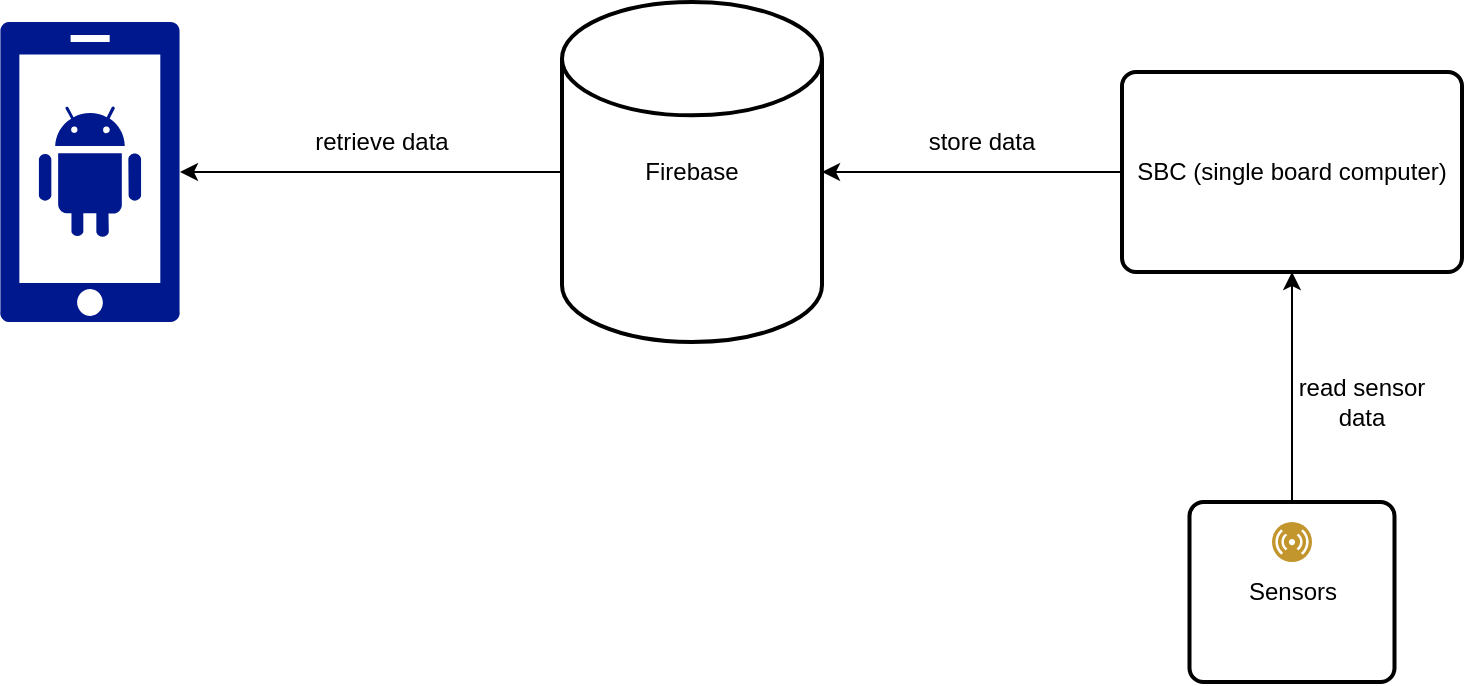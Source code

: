 <mxfile version="12.8.1" type="google"><diagram id="C5RBs43oDa-KdzZeNtuy" name="Page-1"><mxGraphModel dx="1422" dy="552" grid="1" gridSize="10" guides="1" tooltips="1" connect="1" arrows="1" fold="1" page="1" pageScale="1" pageWidth="827" pageHeight="1169" math="0" shadow="0"><root><mxCell id="WIyWlLk6GJQsqaUBKTNV-0"/><mxCell id="WIyWlLk6GJQsqaUBKTNV-1" parent="WIyWlLk6GJQsqaUBKTNV-0"/><mxCell id="ndVDwtP1kHp5aTQ__Zcq-12" value="" style="aspect=fixed;pointerEvents=1;shadow=0;dashed=0;html=1;strokeColor=none;labelPosition=center;verticalLabelPosition=bottom;verticalAlign=top;align=center;fillColor=#00188D;shape=mxgraph.mscae.enterprise.android_phone" vertex="1" parent="WIyWlLk6GJQsqaUBKTNV-1"><mxGeometry x="59" y="110" width="90" height="150" as="geometry"/></mxCell><mxCell id="ndVDwtP1kHp5aTQ__Zcq-21" style="edgeStyle=orthogonalEdgeStyle;rounded=0;orthogonalLoop=1;jettySize=auto;html=1;exitX=0;exitY=0.5;exitDx=0;exitDy=0;exitPerimeter=0;entryX=1;entryY=0.5;entryDx=0;entryDy=0;entryPerimeter=0;" edge="1" parent="WIyWlLk6GJQsqaUBKTNV-1" source="ndVDwtP1kHp5aTQ__Zcq-13" target="ndVDwtP1kHp5aTQ__Zcq-12"><mxGeometry relative="1" as="geometry"/></mxCell><mxCell id="ndVDwtP1kHp5aTQ__Zcq-13" value="Firebase" style="strokeWidth=2;html=1;shape=mxgraph.flowchart.database;whiteSpace=wrap;" vertex="1" parent="WIyWlLk6GJQsqaUBKTNV-1"><mxGeometry x="340" y="100" width="130" height="170" as="geometry"/></mxCell><mxCell id="ndVDwtP1kHp5aTQ__Zcq-20" style="edgeStyle=orthogonalEdgeStyle;rounded=0;orthogonalLoop=1;jettySize=auto;html=1;exitX=0;exitY=0.5;exitDx=0;exitDy=0;entryX=1;entryY=0.5;entryDx=0;entryDy=0;entryPerimeter=0;" edge="1" parent="WIyWlLk6GJQsqaUBKTNV-1" source="ndVDwtP1kHp5aTQ__Zcq-15" target="ndVDwtP1kHp5aTQ__Zcq-13"><mxGeometry relative="1" as="geometry"/></mxCell><mxCell id="ndVDwtP1kHp5aTQ__Zcq-15" value="SBC (single board computer)" style="rounded=1;whiteSpace=wrap;html=1;absoluteArcSize=1;arcSize=14;strokeWidth=2;" vertex="1" parent="WIyWlLk6GJQsqaUBKTNV-1"><mxGeometry x="620" y="135" width="170" height="100" as="geometry"/></mxCell><mxCell id="ndVDwtP1kHp5aTQ__Zcq-14" value="" style="shape=image;html=1;verticalAlign=top;verticalLabelPosition=bottom;labelBackgroundColor=#ffffff;imageAspect=0;aspect=fixed;image=https://cdn4.iconfinder.com/data/icons/logos-and-brands/512/272_Raspberry_Pi_logo-128.png" vertex="1" parent="WIyWlLk6GJQsqaUBKTNV-1"><mxGeometry x="690" y="145" width="30" height="30" as="geometry"/></mxCell><object label="" hi="" id="ndVDwtP1kHp5aTQ__Zcq-19"><mxCell style="edgeStyle=orthogonalEdgeStyle;rounded=0;orthogonalLoop=1;jettySize=auto;html=1;exitX=0.5;exitY=0;exitDx=0;exitDy=0;entryX=0.5;entryY=1;entryDx=0;entryDy=0;" edge="1" parent="WIyWlLk6GJQsqaUBKTNV-1" source="ndVDwtP1kHp5aTQ__Zcq-17" target="ndVDwtP1kHp5aTQ__Zcq-15"><mxGeometry relative="1" as="geometry"/></mxCell></object><mxCell id="ndVDwtP1kHp5aTQ__Zcq-17" value="Sensors" style="rounded=1;whiteSpace=wrap;html=1;absoluteArcSize=1;arcSize=14;strokeWidth=2;" vertex="1" parent="WIyWlLk6GJQsqaUBKTNV-1"><mxGeometry x="653.75" y="350" width="102.5" height="90" as="geometry"/></mxCell><mxCell id="ndVDwtP1kHp5aTQ__Zcq-16" value="" style="aspect=fixed;perimeter=ellipsePerimeter;html=1;align=center;shadow=0;dashed=0;fontColor=#4277BB;labelBackgroundColor=#ffffff;fontSize=12;spacingTop=3;image;image=img/lib/ibm/users/sensor.svg;" vertex="1" parent="WIyWlLk6GJQsqaUBKTNV-1"><mxGeometry x="695" y="360" width="20" height="20" as="geometry"/></mxCell><mxCell id="ndVDwtP1kHp5aTQ__Zcq-22" value="read sensor data" style="text;html=1;strokeColor=none;fillColor=none;align=center;verticalAlign=middle;whiteSpace=wrap;rounded=0;" vertex="1" parent="WIyWlLk6GJQsqaUBKTNV-1"><mxGeometry x="700" y="290" width="80" height="20" as="geometry"/></mxCell><mxCell id="ndVDwtP1kHp5aTQ__Zcq-23" value="store data" style="text;html=1;strokeColor=none;fillColor=none;align=center;verticalAlign=middle;whiteSpace=wrap;rounded=0;" vertex="1" parent="WIyWlLk6GJQsqaUBKTNV-1"><mxGeometry x="510" y="160" width="80" height="20" as="geometry"/></mxCell><mxCell id="ndVDwtP1kHp5aTQ__Zcq-24" value="retrieve data" style="text;html=1;strokeColor=none;fillColor=none;align=center;verticalAlign=middle;whiteSpace=wrap;rounded=0;" vertex="1" parent="WIyWlLk6GJQsqaUBKTNV-1"><mxGeometry x="210" y="160" width="80" height="20" as="geometry"/></mxCell></root></mxGraphModel></diagram></mxfile>